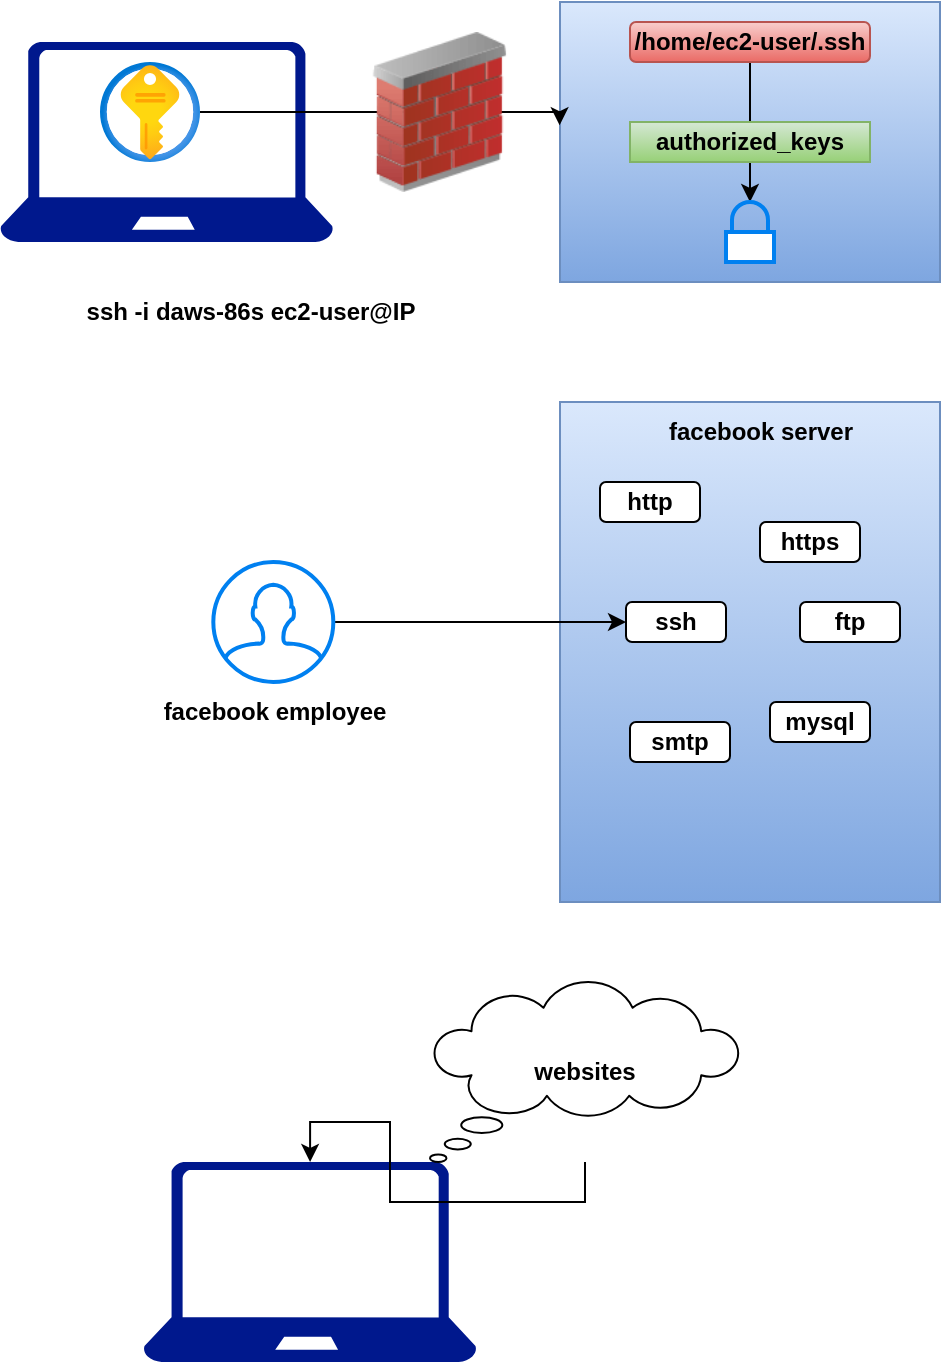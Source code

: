 <mxfile version="28.1.2">
  <diagram name="Page-1" id="deJG0bmxAyNmdqTA-nbq">
    <mxGraphModel dx="872" dy="465" grid="1" gridSize="10" guides="1" tooltips="1" connect="1" arrows="1" fold="1" page="1" pageScale="1" pageWidth="850" pageHeight="1100" math="0" shadow="0">
      <root>
        <mxCell id="0" />
        <mxCell id="1" parent="0" />
        <mxCell id="AK2zI9qwRbz5v0BIC9lX-1" value="" style="rounded=0;whiteSpace=wrap;html=1;fillColor=#dae8fc;gradientColor=#7ea6e0;strokeColor=#6c8ebf;" vertex="1" parent="1">
          <mxGeometry x="400" y="80" width="190" height="140" as="geometry" />
        </mxCell>
        <mxCell id="AK2zI9qwRbz5v0BIC9lX-6" value="" style="edgeStyle=orthogonalEdgeStyle;rounded=0;orthogonalLoop=1;jettySize=auto;html=1;" edge="1" parent="1" source="AK2zI9qwRbz5v0BIC9lX-2" target="AK2zI9qwRbz5v0BIC9lX-5">
          <mxGeometry relative="1" as="geometry" />
        </mxCell>
        <mxCell id="AK2zI9qwRbz5v0BIC9lX-2" value="&lt;b&gt;/home/ec2-user/.ssh&lt;/b&gt;" style="rounded=1;whiteSpace=wrap;html=1;fillColor=#f8cecc;gradientColor=#ea6b66;strokeColor=#b85450;" vertex="1" parent="1">
          <mxGeometry x="435" y="90" width="120" height="20" as="geometry" />
        </mxCell>
        <mxCell id="AK2zI9qwRbz5v0BIC9lX-4" value="&lt;b&gt;authorized_keys&lt;/b&gt;" style="rounded=0;whiteSpace=wrap;html=1;fillColor=#d5e8d4;gradientColor=#97d077;strokeColor=#82b366;" vertex="1" parent="1">
          <mxGeometry x="435" y="140" width="120" height="20" as="geometry" />
        </mxCell>
        <mxCell id="AK2zI9qwRbz5v0BIC9lX-5" value="" style="html=1;verticalLabelPosition=bottom;align=center;labelBackgroundColor=#ffffff;verticalAlign=top;strokeWidth=2;strokeColor=#0080F0;shadow=0;dashed=0;shape=mxgraph.ios7.icons.locked;" vertex="1" parent="1">
          <mxGeometry x="483" y="180" width="24" height="30" as="geometry" />
        </mxCell>
        <mxCell id="AK2zI9qwRbz5v0BIC9lX-7" value="" style="sketch=0;aspect=fixed;pointerEvents=1;shadow=0;dashed=0;html=1;strokeColor=none;labelPosition=center;verticalLabelPosition=bottom;verticalAlign=top;align=center;fillColor=#00188D;shape=mxgraph.azure.laptop" vertex="1" parent="1">
          <mxGeometry x="120" y="100" width="166.66" height="100" as="geometry" />
        </mxCell>
        <mxCell id="AK2zI9qwRbz5v0BIC9lX-8" value="" style="image;aspect=fixed;html=1;points=[];align=center;fontSize=12;image=img/lib/azure2/security/Key_Vaults.svg;" vertex="1" parent="1">
          <mxGeometry x="170" y="110" width="50" height="50" as="geometry" />
        </mxCell>
        <mxCell id="AK2zI9qwRbz5v0BIC9lX-9" value="&lt;b&gt;ssh -i daws-86s ec2-user@IP&lt;/b&gt;" style="text;html=1;align=center;verticalAlign=middle;resizable=0;points=[];autosize=1;strokeColor=none;fillColor=none;" vertex="1" parent="1">
          <mxGeometry x="150" y="220" width="190" height="30" as="geometry" />
        </mxCell>
        <mxCell id="AK2zI9qwRbz5v0BIC9lX-10" style="edgeStyle=orthogonalEdgeStyle;rounded=0;orthogonalLoop=1;jettySize=auto;html=1;entryX=-0.001;entryY=0.44;entryDx=0;entryDy=0;entryPerimeter=0;" edge="1" parent="1" source="AK2zI9qwRbz5v0BIC9lX-8" target="AK2zI9qwRbz5v0BIC9lX-1">
          <mxGeometry relative="1" as="geometry">
            <Array as="points">
              <mxPoint x="400" y="135" />
            </Array>
          </mxGeometry>
        </mxCell>
        <mxCell id="AK2zI9qwRbz5v0BIC9lX-11" value="" style="image;html=1;image=img/lib/clip_art/networking/Firewall_02_128x128.png" vertex="1" parent="1">
          <mxGeometry x="300" y="95" width="80" height="80" as="geometry" />
        </mxCell>
        <mxCell id="AK2zI9qwRbz5v0BIC9lX-12" value="" style="rounded=0;whiteSpace=wrap;html=1;fillColor=#dae8fc;gradientColor=#7ea6e0;strokeColor=#6c8ebf;" vertex="1" parent="1">
          <mxGeometry x="400" y="280" width="190" height="250" as="geometry" />
        </mxCell>
        <mxCell id="AK2zI9qwRbz5v0BIC9lX-14" value="&lt;b&gt;http&lt;/b&gt;" style="rounded=1;whiteSpace=wrap;html=1;" vertex="1" parent="1">
          <mxGeometry x="420" y="320" width="50" height="20" as="geometry" />
        </mxCell>
        <mxCell id="AK2zI9qwRbz5v0BIC9lX-15" value="&lt;b&gt;https&lt;/b&gt;" style="rounded=1;whiteSpace=wrap;html=1;" vertex="1" parent="1">
          <mxGeometry x="500" y="340" width="50" height="20" as="geometry" />
        </mxCell>
        <mxCell id="AK2zI9qwRbz5v0BIC9lX-16" value="&lt;b&gt;mysql&lt;/b&gt;" style="rounded=1;whiteSpace=wrap;html=1;" vertex="1" parent="1">
          <mxGeometry x="505" y="430" width="50" height="20" as="geometry" />
        </mxCell>
        <mxCell id="AK2zI9qwRbz5v0BIC9lX-17" value="&lt;b&gt;ftp&lt;/b&gt;" style="rounded=1;whiteSpace=wrap;html=1;" vertex="1" parent="1">
          <mxGeometry x="520" y="380" width="50" height="20" as="geometry" />
        </mxCell>
        <mxCell id="AK2zI9qwRbz5v0BIC9lX-20" value="&lt;b&gt;smtp&lt;/b&gt;" style="rounded=1;whiteSpace=wrap;html=1;" vertex="1" parent="1">
          <mxGeometry x="435" y="440" width="50" height="20" as="geometry" />
        </mxCell>
        <mxCell id="AK2zI9qwRbz5v0BIC9lX-22" value="&lt;b&gt;facebook server&lt;/b&gt;" style="text;html=1;align=center;verticalAlign=middle;resizable=0;points=[];autosize=1;strokeColor=none;fillColor=none;" vertex="1" parent="1">
          <mxGeometry x="440" y="280" width="120" height="30" as="geometry" />
        </mxCell>
        <mxCell id="AK2zI9qwRbz5v0BIC9lX-23" value="&lt;b&gt;ssh&lt;/b&gt;" style="rounded=1;whiteSpace=wrap;html=1;" vertex="1" parent="1">
          <mxGeometry x="433" y="380" width="50" height="20" as="geometry" />
        </mxCell>
        <mxCell id="AK2zI9qwRbz5v0BIC9lX-26" style="edgeStyle=orthogonalEdgeStyle;rounded=0;orthogonalLoop=1;jettySize=auto;html=1;entryX=0;entryY=0.5;entryDx=0;entryDy=0;" edge="1" parent="1" source="AK2zI9qwRbz5v0BIC9lX-25" target="AK2zI9qwRbz5v0BIC9lX-23">
          <mxGeometry relative="1" as="geometry" />
        </mxCell>
        <mxCell id="AK2zI9qwRbz5v0BIC9lX-25" value="" style="html=1;verticalLabelPosition=bottom;align=center;labelBackgroundColor=#ffffff;verticalAlign=top;strokeWidth=2;strokeColor=#0080F0;shadow=0;dashed=0;shape=mxgraph.ios7.icons.user;" vertex="1" parent="1">
          <mxGeometry x="226.66" y="360" width="60" height="60" as="geometry" />
        </mxCell>
        <mxCell id="AK2zI9qwRbz5v0BIC9lX-27" value="&lt;b&gt;facebook employee&lt;/b&gt;" style="text;html=1;align=center;verticalAlign=middle;resizable=0;points=[];autosize=1;strokeColor=none;fillColor=none;" vertex="1" parent="1">
          <mxGeometry x="191.66" y="420" width="130" height="30" as="geometry" />
        </mxCell>
        <mxCell id="AK2zI9qwRbz5v0BIC9lX-28" value="" style="sketch=0;aspect=fixed;pointerEvents=1;shadow=0;dashed=0;html=1;strokeColor=none;labelPosition=center;verticalLabelPosition=bottom;verticalAlign=top;align=center;fillColor=#00188D;shape=mxgraph.azure.laptop" vertex="1" parent="1">
          <mxGeometry x="191.66" y="660" width="166.66" height="100" as="geometry" />
        </mxCell>
        <mxCell id="AK2zI9qwRbz5v0BIC9lX-30" style="edgeStyle=orthogonalEdgeStyle;rounded=0;orthogonalLoop=1;jettySize=auto;html=1;" edge="1" parent="1" source="AK2zI9qwRbz5v0BIC9lX-29" target="AK2zI9qwRbz5v0BIC9lX-28">
          <mxGeometry relative="1" as="geometry" />
        </mxCell>
        <mxCell id="AK2zI9qwRbz5v0BIC9lX-29" value="&lt;b&gt;websites&lt;/b&gt;" style="whiteSpace=wrap;html=1;shape=mxgraph.basic.cloud_callout" vertex="1" parent="1">
          <mxGeometry x="335" y="570" width="155" height="90" as="geometry" />
        </mxCell>
      </root>
    </mxGraphModel>
  </diagram>
</mxfile>

